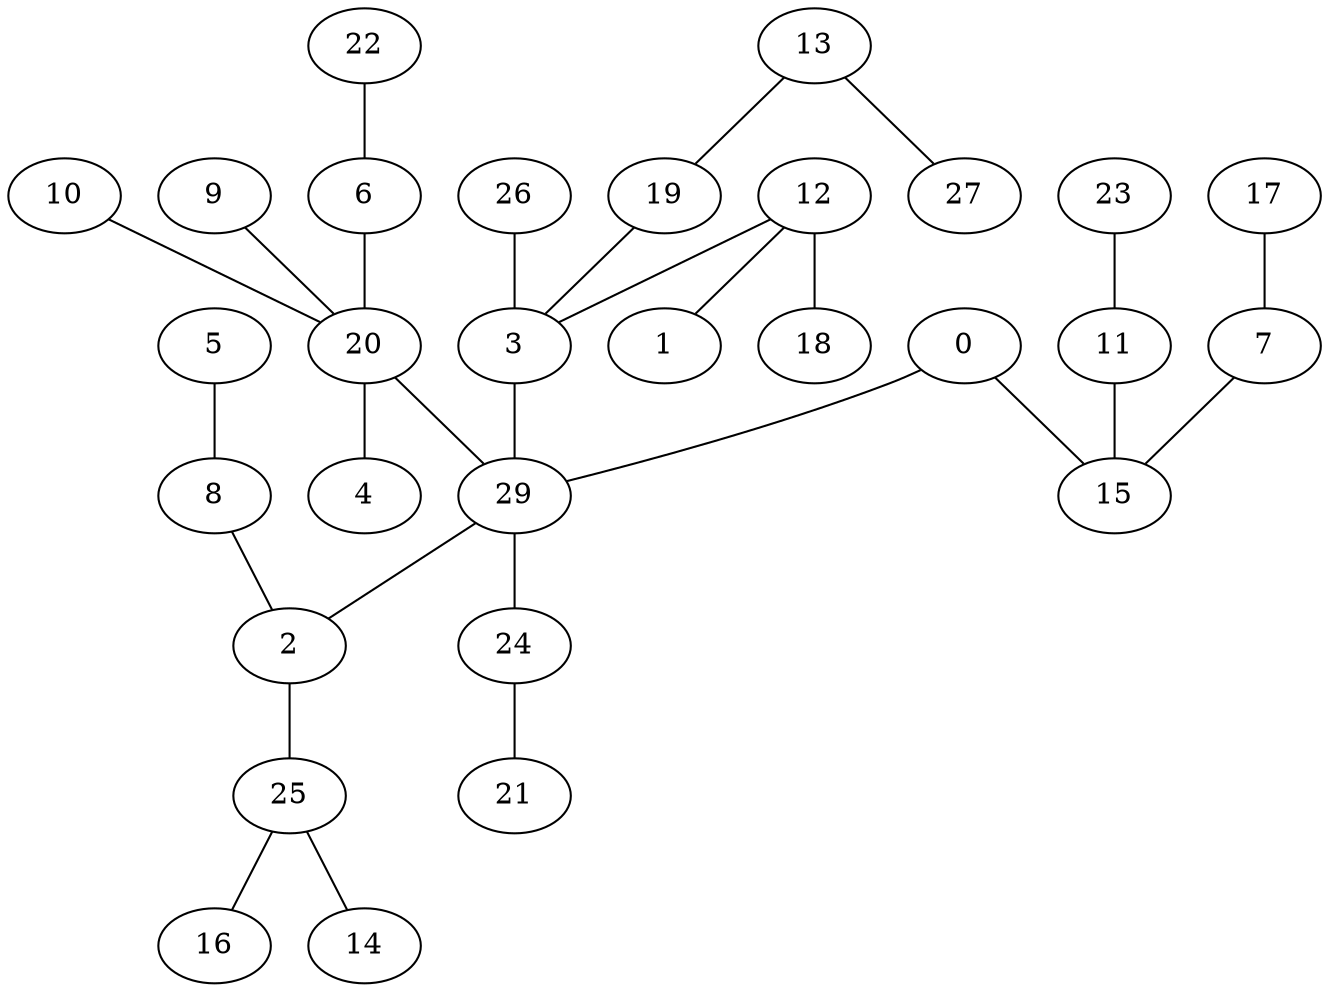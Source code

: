 graph{
25 -- 16;
10 -- 20;
5 -- 8;
26 -- 3;
11 -- 15;
3 -- 29;
8 -- 2;
20 -- 29;
9 -- 20;
23 -- 11;
29 -- 2;
12 -- 1;
12 -- 18;
2 -- 25;
29 -- 24;
19 -- 3;
0 -- 15;
12 -- 3;
20 -- 4;
7 -- 15;
13 -- 19;
13 -- 27;
24 -- 21;
17 -- 7;
22 -- 6;
6 -- 20;
0 -- 29;
25 -- 14;
}
